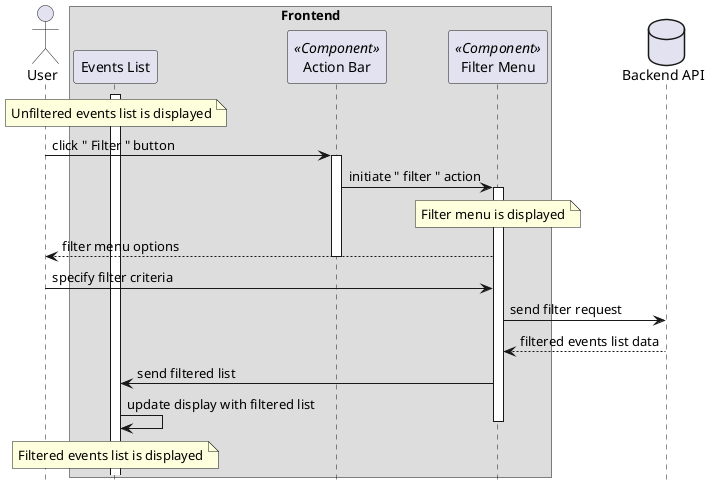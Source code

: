 @startuml "Filter Events"
hide footbox

actor User as user
box "Frontend"
participant "Events List" as eventlist
participant "Action Bar" as topmenu <<Component>>
participant "Filter Menu" as filter <<Component>>
end box
database "Backend API" as api

activate eventlist
note over eventlist : Unfiltered events list is displayed

user -> topmenu: click " Filter " button
activate topmenu

topmenu -> filter: initiate " filter " action
activate filter
note over filter: Filter menu is displayed

filter --> user: filter menu options
deactivate topmenu

user -> filter: specify filter criteria

filter -> api: send filter request

api --> filter: filtered events list data

filter -> eventlist: send filtered list

eventlist-> eventlist: update display with filtered list
deactivate filter

note over eventlist : Filtered events list is displayed

@enduml
